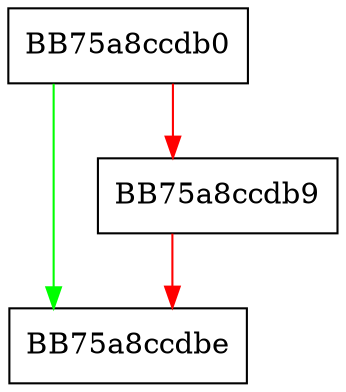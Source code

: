 digraph thread_pool_cleanup_callback {
  node [shape="box"];
  graph [splines=ortho];
  BB75a8ccdb0 -> BB75a8ccdbe [color="green"];
  BB75a8ccdb0 -> BB75a8ccdb9 [color="red"];
  BB75a8ccdb9 -> BB75a8ccdbe [color="red"];
}